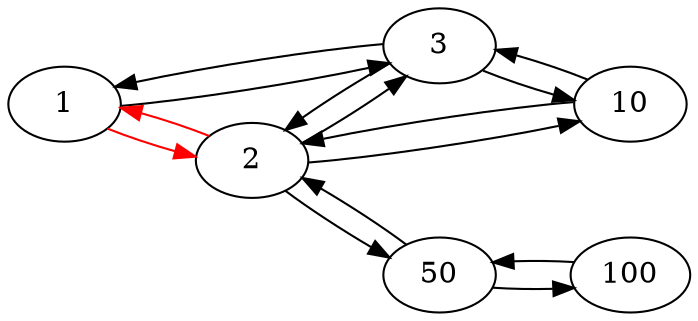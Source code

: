 digraph MyGraph {
rankdir="LR";
"1" -> "2"[color="red"];
"1" -> "3";
"2" -> "1"[color="red"];
"2" -> "3";
"2" -> "10";
"2" -> "50";
"3" -> "2";
"3" -> "1";
"3" -> "10";
"10" -> "3";
"10" -> "2";
"100" -> "50";
"50" -> "100";
"50" -> "2";
}